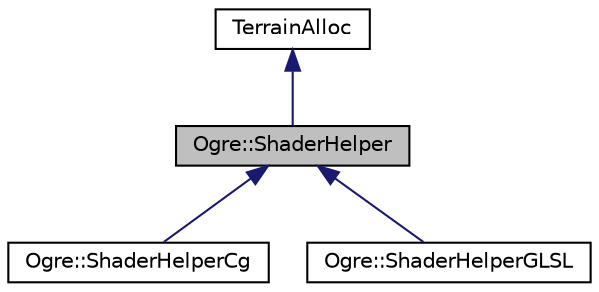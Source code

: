 digraph "Ogre::ShaderHelper"
{
  bgcolor="transparent";
  edge [fontname="Helvetica",fontsize="10",labelfontname="Helvetica",labelfontsize="10"];
  node [fontname="Helvetica",fontsize="10",shape=record];
  Node0 [label="Ogre::ShaderHelper",height=0.2,width=0.4,color="black", fillcolor="grey75", style="filled", fontcolor="black"];
  Node1 -> Node0 [dir="back",color="midnightblue",fontsize="10",style="solid",fontname="Helvetica"];
  Node1 [label="TerrainAlloc",height=0.2,width=0.4,color="black",URL="$class_ogre_1_1_allocated_object.html"];
  Node0 -> Node2 [dir="back",color="midnightblue",fontsize="10",style="solid",fontname="Helvetica"];
  Node2 [label="Ogre::ShaderHelperCg",height=0.2,width=0.4,color="black",URL="$struct_ogre_1_1_shader_helper_cg.html",tooltip="Utility class to help with generating shaders for Cg / HLSL. "];
  Node0 -> Node3 [dir="back",color="midnightblue",fontsize="10",style="solid",fontname="Helvetica"];
  Node3 [label="Ogre::ShaderHelperGLSL",height=0.2,width=0.4,color="black",URL="$struct_ogre_1_1_shader_helper_g_l_s_l.html",tooltip="Utility class to help with generating shaders for GLSL. "];
}
